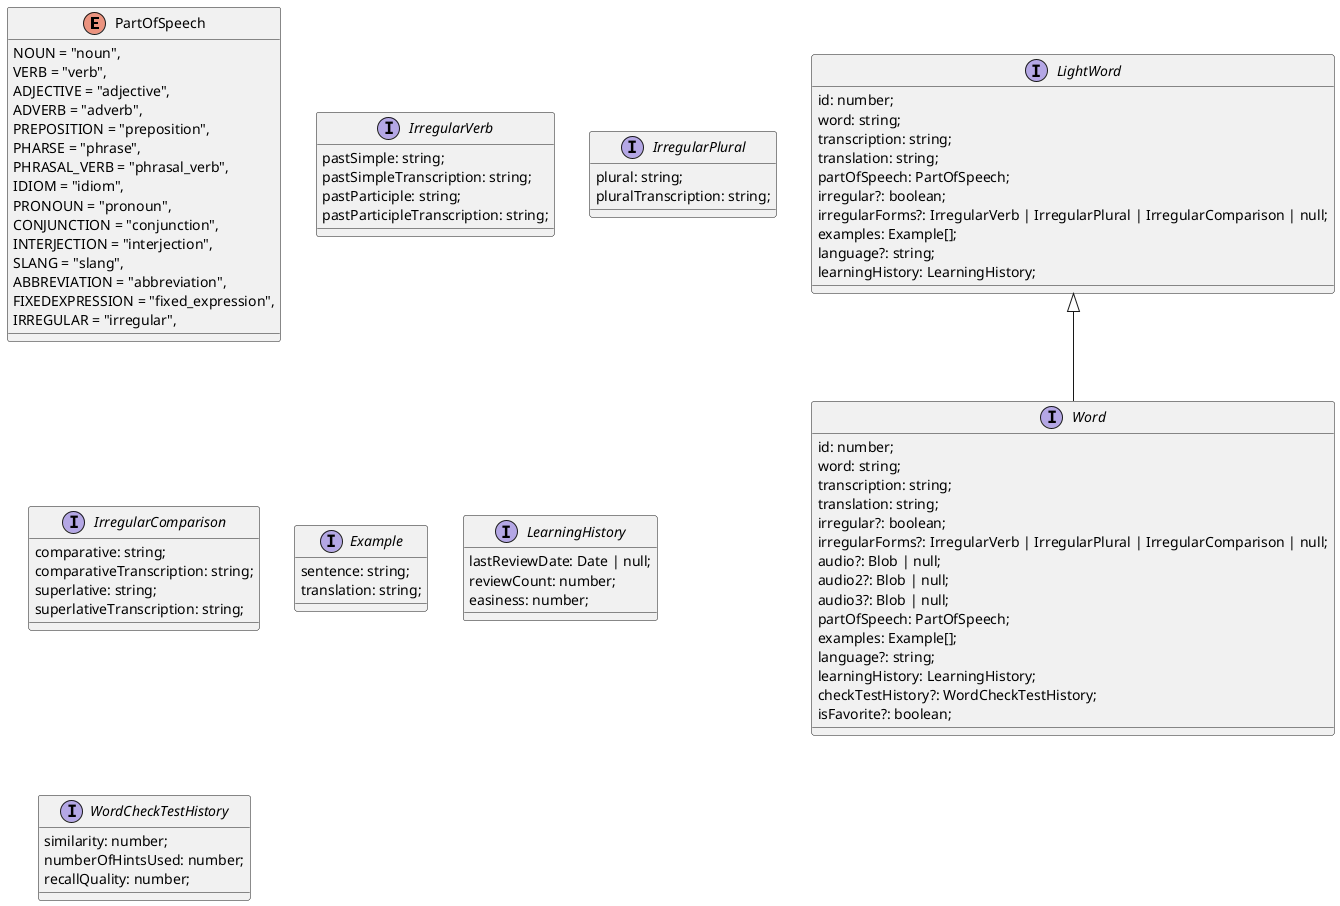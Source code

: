 @startuml entities
enum PartOfSpeech {
  NOUN = "noun",
  VERB = "verb",
  ADJECTIVE = "adjective",
  ADVERB = "adverb",
  PREPOSITION = "preposition",
  PHARSE = "phrase",
  PHRASAL_VERB = "phrasal_verb",
  IDIOM = "idiom",
  PRONOUN = "pronoun",
  CONJUNCTION = "conjunction",
  INTERJECTION = "interjection",
  SLANG = "slang",
  ABBREVIATION = "abbreviation",
  FIXEDEXPRESSION = "fixed_expression",
  IRREGULAR = "irregular",
}

interface IrregularVerb {
  pastSimple: string;
  pastSimpleTranscription: string;
  pastParticiple: string;
  pastParticipleTranscription: string;
}

interface IrregularPlural {
  plural: string;
  pluralTranscription: string;
}

interface IrregularComparison {
  comparative: string;
  comparativeTranscription: string;
  superlative: string;
  superlativeTranscription: string;
}

interface Example {
  sentence: string;
  translation: string;
}

interface LearningHistory {
  lastReviewDate: Date | null;
  reviewCount: number;
  easiness: number;
}

interface LightWord {
  id: number;
  word: string;
  transcription: string;
  translation: string;
  partOfSpeech: PartOfSpeech;
  irregular?: boolean;
  irregularForms?: IrregularVerb | IrregularPlural | IrregularComparison | null;
  examples: Example[];
  language?: string;
  learningHistory: LearningHistory;
}

interface WordCheckTestHistory {
  similarity: number;
  numberOfHintsUsed: number;
  recallQuality: number;
}

interface Word extends LightWord {
  id: number;
  word: string;
  transcription: string;
  translation: string;
  irregular?: boolean;
  irregularForms?: IrregularVerb | IrregularPlural | IrregularComparison | null;
  audio?: Blob | null;
  audio2?: Blob | null;
  audio3?: Blob | null;
  partOfSpeech: PartOfSpeech;
  examples: Example[];
  language?: string;
  learningHistory: LearningHistory;
  checkTestHistory?: WordCheckTestHistory;
  isFavorite?: boolean;
}

@enduml
